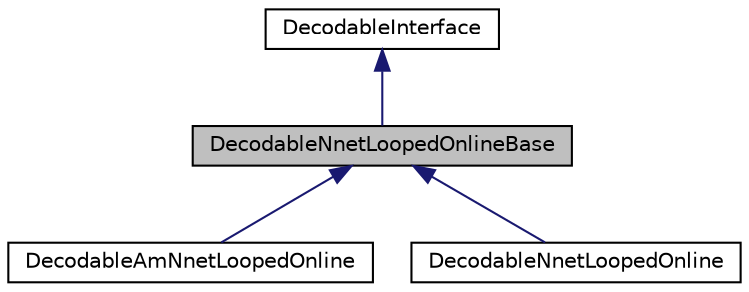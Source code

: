 digraph "DecodableNnetLoopedOnlineBase"
{
  edge [fontname="Helvetica",fontsize="10",labelfontname="Helvetica",labelfontsize="10"];
  node [fontname="Helvetica",fontsize="10",shape=record];
  Node0 [label="DecodableNnetLoopedOnlineBase",height=0.2,width=0.4,color="black", fillcolor="grey75", style="filled", fontcolor="black"];
  Node1 -> Node0 [dir="back",color="midnightblue",fontsize="10",style="solid",fontname="Helvetica"];
  Node1 [label="DecodableInterface",height=0.2,width=0.4,color="black", fillcolor="white", style="filled",URL="$classkaldi_1_1DecodableInterface.html",tooltip="DecodableInterface provides a link between the (acoustic-modeling and feature-processing) code and th..."];
  Node0 -> Node2 [dir="back",color="midnightblue",fontsize="10",style="solid",fontname="Helvetica"];
  Node2 [label="DecodableAmNnetLoopedOnline",height=0.2,width=0.4,color="black", fillcolor="white", style="filled",URL="$classkaldi_1_1nnet3_1_1DecodableAmNnetLoopedOnline.html"];
  Node0 -> Node3 [dir="back",color="midnightblue",fontsize="10",style="solid",fontname="Helvetica"];
  Node3 [label="DecodableNnetLoopedOnline",height=0.2,width=0.4,color="black", fillcolor="white", style="filled",URL="$classkaldi_1_1nnet3_1_1DecodableNnetLoopedOnline.html"];
}
